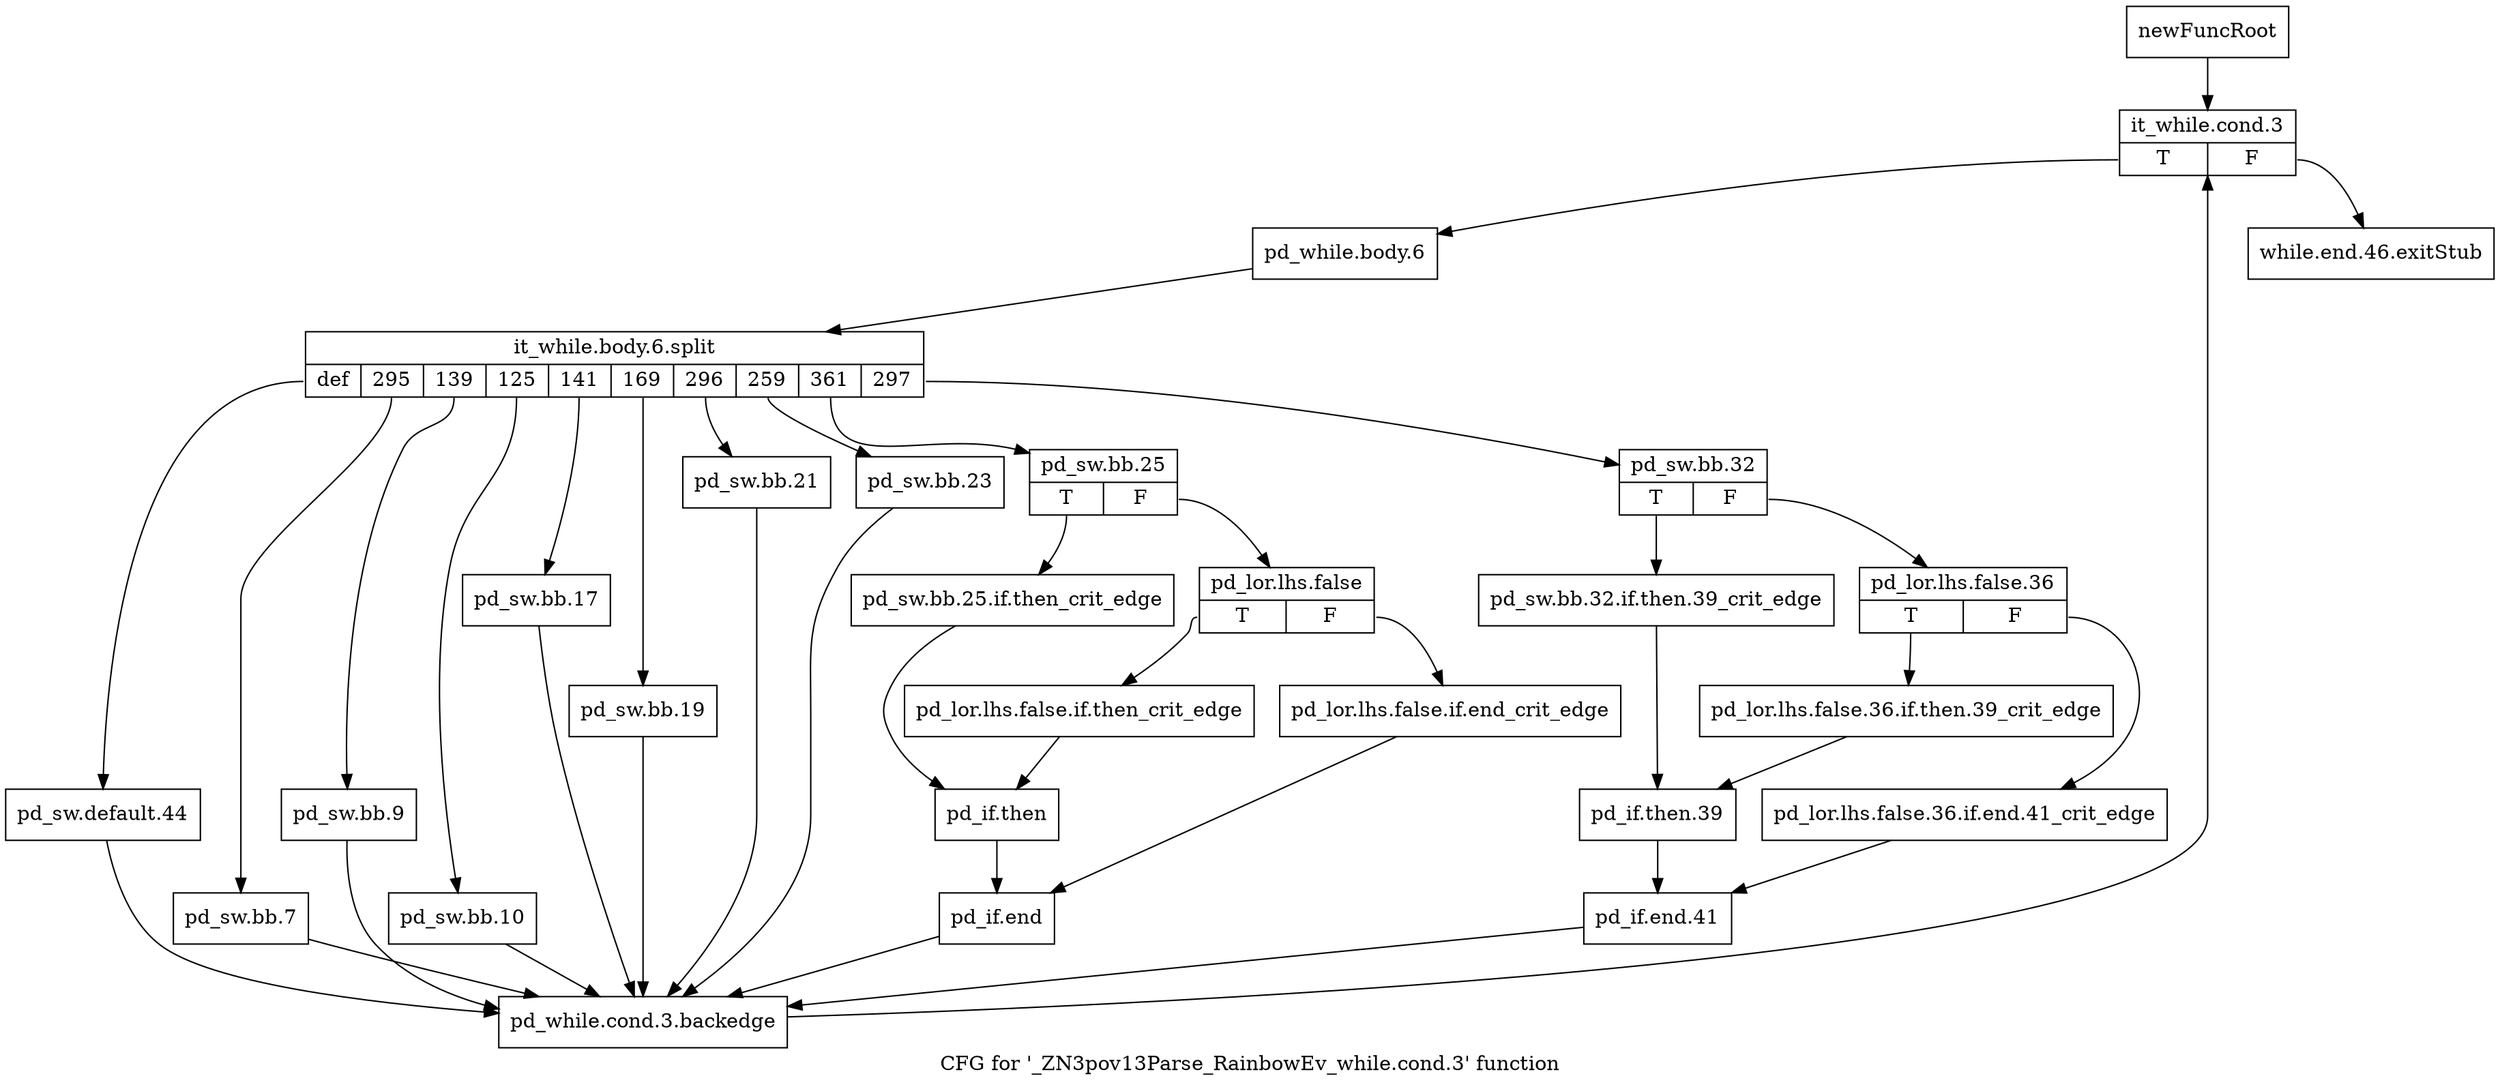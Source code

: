 digraph "CFG for '_ZN3pov13Parse_RainbowEv_while.cond.3' function" {
	label="CFG for '_ZN3pov13Parse_RainbowEv_while.cond.3' function";

	Node0x2883790 [shape=record,label="{newFuncRoot}"];
	Node0x2883790 -> Node0x2883830;
	Node0x28837e0 [shape=record,label="{while.end.46.exitStub}"];
	Node0x2883830 [shape=record,label="{it_while.cond.3|{<s0>T|<s1>F}}"];
	Node0x2883830:s0 -> Node0x2883880;
	Node0x2883830:s1 -> Node0x28837e0;
	Node0x2883880 [shape=record,label="{pd_while.body.6}"];
	Node0x2883880 -> Node0x37eb150;
	Node0x37eb150 [shape=record,label="{it_while.body.6.split|{<s0>def|<s1>295|<s2>139|<s3>125|<s4>141|<s5>169|<s6>296|<s7>259|<s8>361|<s9>297}}"];
	Node0x37eb150:s0 -> Node0x2883f60;
	Node0x37eb150:s1 -> Node0x2883f10;
	Node0x37eb150:s2 -> Node0x2883ec0;
	Node0x37eb150:s3 -> Node0x2883e70;
	Node0x37eb150:s4 -> Node0x2883e20;
	Node0x37eb150:s5 -> Node0x2883dd0;
	Node0x37eb150:s6 -> Node0x2883d80;
	Node0x37eb150:s7 -> Node0x2883d30;
	Node0x37eb150:s8 -> Node0x2883b00;
	Node0x37eb150:s9 -> Node0x28838d0;
	Node0x28838d0 [shape=record,label="{pd_sw.bb.32|{<s0>T|<s1>F}}"];
	Node0x28838d0:s0 -> Node0x2883a10;
	Node0x28838d0:s1 -> Node0x2883920;
	Node0x2883920 [shape=record,label="{pd_lor.lhs.false.36|{<s0>T|<s1>F}}"];
	Node0x2883920:s0 -> Node0x28839c0;
	Node0x2883920:s1 -> Node0x2883970;
	Node0x2883970 [shape=record,label="{pd_lor.lhs.false.36.if.end.41_crit_edge}"];
	Node0x2883970 -> Node0x2883ab0;
	Node0x28839c0 [shape=record,label="{pd_lor.lhs.false.36.if.then.39_crit_edge}"];
	Node0x28839c0 -> Node0x2883a60;
	Node0x2883a10 [shape=record,label="{pd_sw.bb.32.if.then.39_crit_edge}"];
	Node0x2883a10 -> Node0x2883a60;
	Node0x2883a60 [shape=record,label="{pd_if.then.39}"];
	Node0x2883a60 -> Node0x2883ab0;
	Node0x2883ab0 [shape=record,label="{pd_if.end.41}"];
	Node0x2883ab0 -> Node0x2883fb0;
	Node0x2883b00 [shape=record,label="{pd_sw.bb.25|{<s0>T|<s1>F}}"];
	Node0x2883b00:s0 -> Node0x2883c40;
	Node0x2883b00:s1 -> Node0x2883b50;
	Node0x2883b50 [shape=record,label="{pd_lor.lhs.false|{<s0>T|<s1>F}}"];
	Node0x2883b50:s0 -> Node0x2883bf0;
	Node0x2883b50:s1 -> Node0x2883ba0;
	Node0x2883ba0 [shape=record,label="{pd_lor.lhs.false.if.end_crit_edge}"];
	Node0x2883ba0 -> Node0x2883ce0;
	Node0x2883bf0 [shape=record,label="{pd_lor.lhs.false.if.then_crit_edge}"];
	Node0x2883bf0 -> Node0x2883c90;
	Node0x2883c40 [shape=record,label="{pd_sw.bb.25.if.then_crit_edge}"];
	Node0x2883c40 -> Node0x2883c90;
	Node0x2883c90 [shape=record,label="{pd_if.then}"];
	Node0x2883c90 -> Node0x2883ce0;
	Node0x2883ce0 [shape=record,label="{pd_if.end}"];
	Node0x2883ce0 -> Node0x2883fb0;
	Node0x2883d30 [shape=record,label="{pd_sw.bb.23}"];
	Node0x2883d30 -> Node0x2883fb0;
	Node0x2883d80 [shape=record,label="{pd_sw.bb.21}"];
	Node0x2883d80 -> Node0x2883fb0;
	Node0x2883dd0 [shape=record,label="{pd_sw.bb.19}"];
	Node0x2883dd0 -> Node0x2883fb0;
	Node0x2883e20 [shape=record,label="{pd_sw.bb.17}"];
	Node0x2883e20 -> Node0x2883fb0;
	Node0x2883e70 [shape=record,label="{pd_sw.bb.10}"];
	Node0x2883e70 -> Node0x2883fb0;
	Node0x2883ec0 [shape=record,label="{pd_sw.bb.9}"];
	Node0x2883ec0 -> Node0x2883fb0;
	Node0x2883f10 [shape=record,label="{pd_sw.bb.7}"];
	Node0x2883f10 -> Node0x2883fb0;
	Node0x2883f60 [shape=record,label="{pd_sw.default.44}"];
	Node0x2883f60 -> Node0x2883fb0;
	Node0x2883fb0 [shape=record,label="{pd_while.cond.3.backedge}"];
	Node0x2883fb0 -> Node0x2883830;
}
